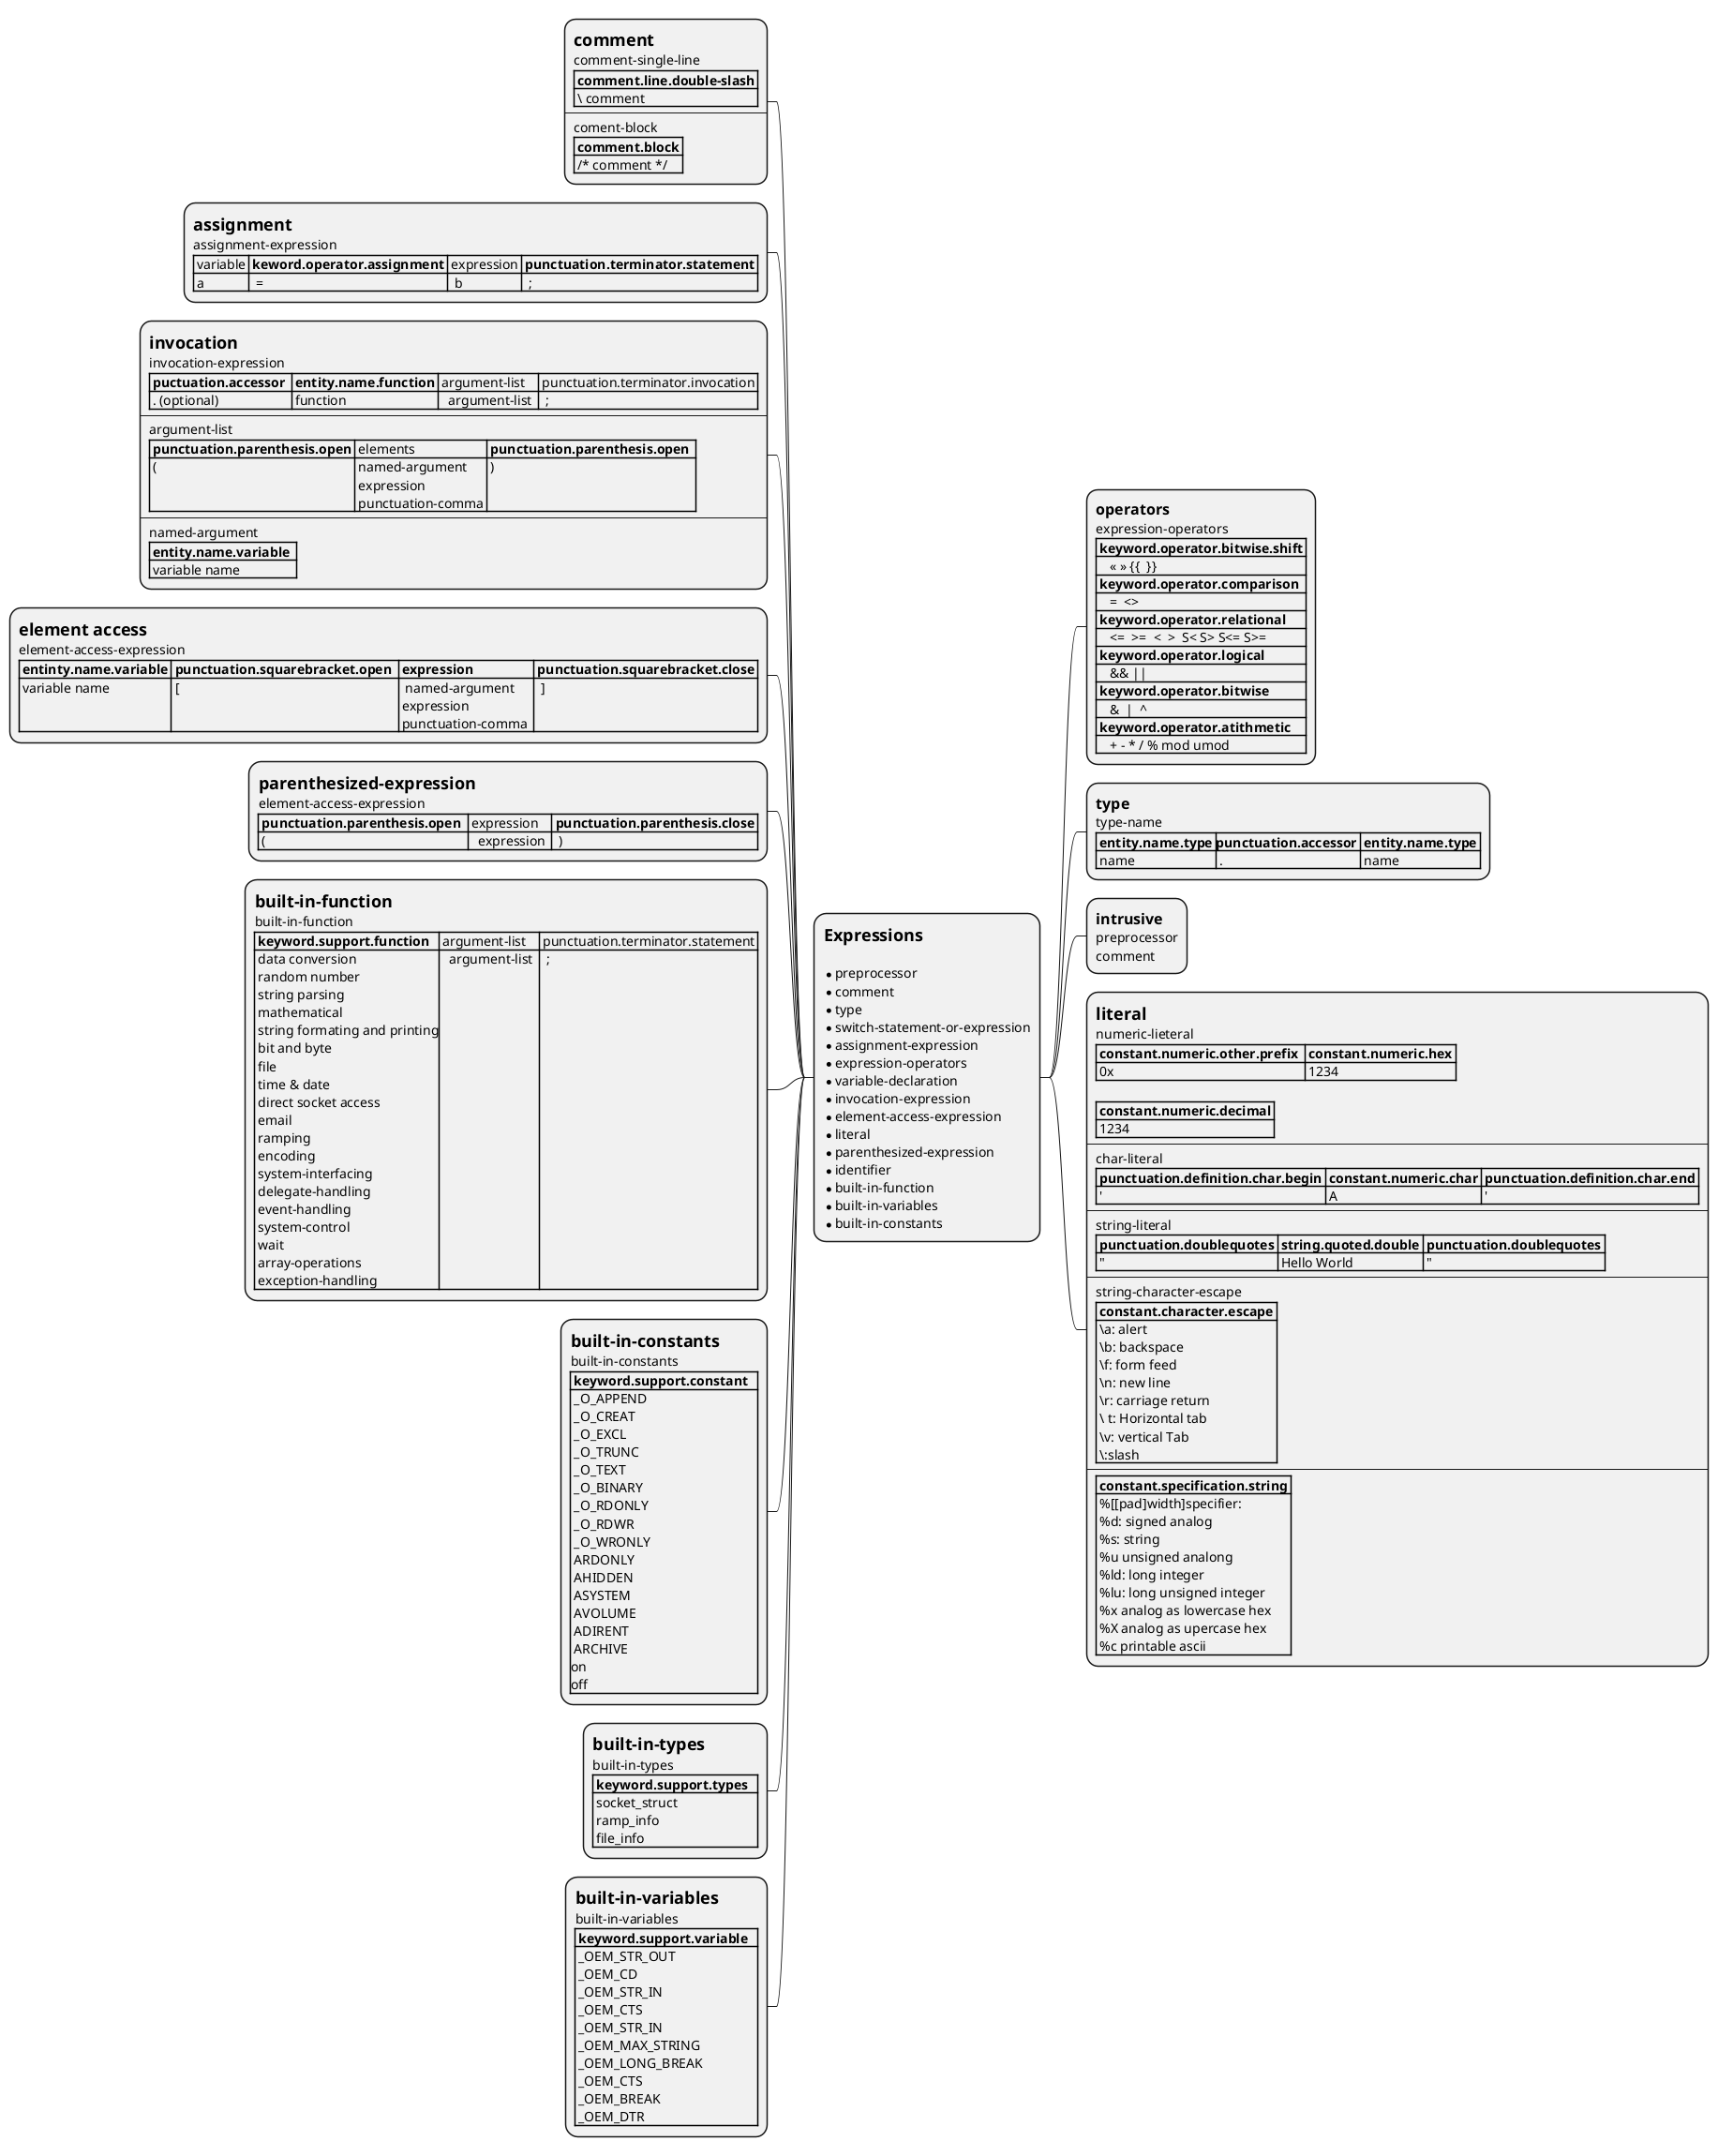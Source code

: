 @startmindmap
*:= Expressions

* preprocessor
* comment
* type
* switch-statement-or-expression
* assignment-expression
* expression-operators
* variable-declaration
* invocation-expression
* element-access-expression
* literal
* parenthesized-expression
* identifier
* built-in-function
* built-in-variables
* built-in-constants;

**:== operators
expression-operators
|= keyword.operator.bitwise.shift |
|    <<  >> {{  }}|
|= keyword.operator.comparison |
|    =  <> |
|= keyword.operator.relational |
|    <=  >=  <  >  S< S> S<= S>= |
|= keyword.operator.logical |
|    && <U+007c><U+007c> |
|= keyword.operator.bitwise |
|    &  <U+007c>  ^   |
|= keyword.operator.atithmetic |
|    + - * / % mod umod |;


**:== type
type-name
|= entity.name.type |=punctuation.accessor |= entity.name.type |
| name | . | name |;


**:== intrusive
preprocessor
comment;

**:= literal
numeric-lieteral
|= constant.numeric.other.prefix  |= constant.numeric.hex |
| 0x | 1234 |

|= constant.numeric.decimal |
| 1234 |
----
char-literal
|= punctuation.definition.char.begin |= constant.numeric.char |= punctuation.definition.char.end |
| ' | A | ' |
----
string-literal
|= punctuation.doublequotes |= string.quoted.double |= punctuation.doublequotes |
| " | Hello World | " |
----
string-character-escape
|= constant.character.escape |
| \\a: alert \n \\b: backspace \n \\f: form feed \n \\n: new line \n \\r: carriage return \n \\ t: Horizontal tab \n \\v: vertical Tab \n \:slash  |
----
|= constant.specification.string |
| %[[pad]width]specifier: \n %d: signed analog \n %s: string \n %u unsigned analong \n %ld: long integer \n %lu: long unsigned integer \n %x analog as lowercase hex \n %X analog as upercase hex \n %c printable ascii |;



left side

**:= comment
comment-single-line
|= comment.line.double-slash |
| \\ comment |
----
coment-block
|= comment.block |
| /* comment */ |;


**:= assignment
assignment-expression
| variable |= keword.operator.assignment | expression |= punctuation.terminator.statement |
| a  |  =  |  b  |  ;  |;

**:= invocation
invocation-expression
|= puctuation.accessor  |= entity.name.function | argument-list | punctuation.terminator.invocation |
| . (optional) | function  |   argument-list  |  ;  |
----
argument-list
|= punctuation.parenthesis.open | elements |= punctuation.parenthesis.open  |
| (  | named-argument \n expression \n punctuation-comma | )  |
----
named-argument
|= entity.name.variable  |
| variable name |;

**:= element access
element-access-expression
|= entinty.name.variable |= punctuation.squarebracket.open  |= expression  |= punctuation.squarebracket.close |
| variable name | [  |  named-argument \n expression \n punctuation-comma  |  ]  |;

**:= parenthesized-expression
element-access-expression
|= punctuation.parenthesis.open  | expression  |= punctuation.parenthesis.close |
| ( |   expression  |  )  |;

**:= built-in-function
built-in-function
|= keyword.support.function  | argument-list | punctuation.terminator.statement |
| data conversion\n random number\n string parsing\n mathematical\n string formating and printing\n bit and byte\n file\n time & date\n direct socket access\n email\n ramping\n encoding\n system-interfacing\n delegate-handling\n event-handling\n system-control\n wait\n array-operations\n exception-handling  |   argument-list  |  ;  |;

**:= built-in-constants
built-in-constants
|= keyword.support.constant   |
| _O_APPEND\n _O_CREAT\n _O_EXCL\n _O_TRUNC\n _O_TEXT\n _O_BINARY\n _O_RDONLY\n _O_RDWR\n _O_WRONLY\n ARDONLY\n AHIDDEN\n ASYSTEM\n AVOLUME\n ADIRENT\n ARCHIVE\non \noff |;

**:= built-in-types
built-in-types
|= keyword.support.types   |
| socket_struct\n ramp_info\n file_info|;

**:= built-in-variables
built-in-variables
|= keyword.support.variable   |
| _OEM_STR_OUT\n _OEM_CD\n _OEM_STR_IN\n _OEM_CTS\n _OEM_STR_IN\n _OEM_MAX_STRING \n _OEM_LONG_BREAK\n _OEM_CTS\n _OEM_BREAK \n _OEM_DTR |;

@endmindmap

